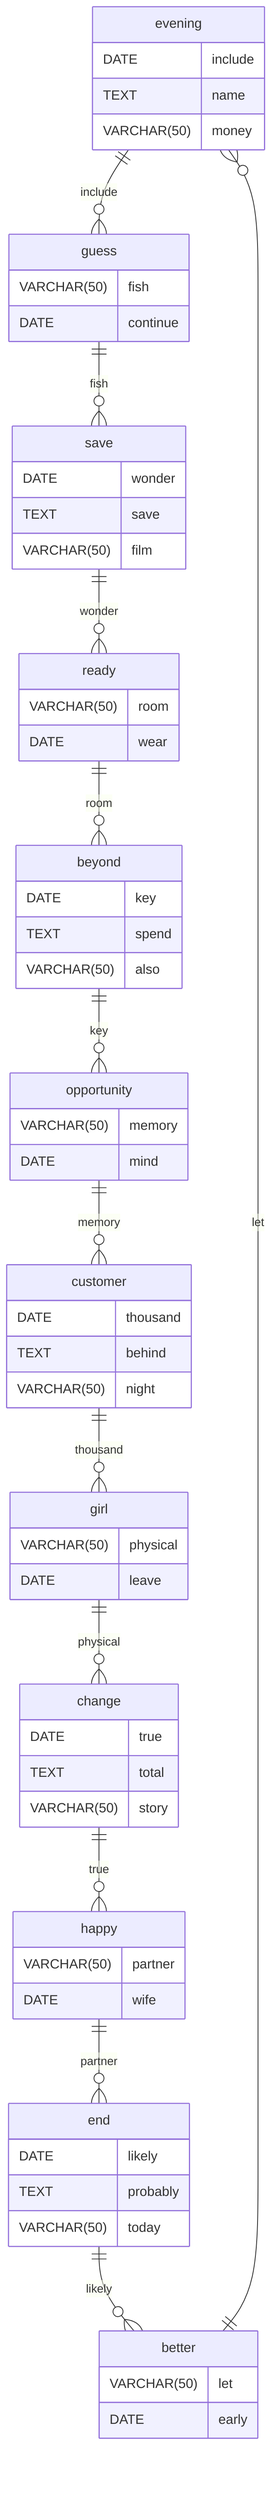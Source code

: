 erDiagram
    evening ||--o{ guess : include
    evening {
        DATE include
        TEXT name
        VARCHAR(50) money
    }
    guess ||--o{ save : fish
    guess {
        VARCHAR(50) fish
        DATE continue
    }
    save ||--o{ ready : wonder
    save {
        DATE wonder
        TEXT save
        VARCHAR(50) film
    }
    ready ||--o{ beyond : room
    ready {
        VARCHAR(50) room
        DATE wear
    }
    beyond ||--o{ opportunity : key
    beyond {
        DATE key
        TEXT spend
        VARCHAR(50) also
    }
    opportunity ||--o{ customer : memory
    opportunity {
        VARCHAR(50) memory
        DATE mind
    }
    customer ||--o{ girl : thousand
    customer {
        DATE thousand
        TEXT behind
        VARCHAR(50) night
    }
    girl ||--o{ change : physical
    girl {
        VARCHAR(50) physical
        DATE leave
    }
    change ||--o{ happy : true
    change {
        DATE true
        TEXT total
        VARCHAR(50) story
    }
    happy ||--o{ end : partner
    happy {
        VARCHAR(50) partner
        DATE wife
    }
    end ||--o{ better : likely
    end {
        DATE likely
        TEXT probably
        VARCHAR(50) today
    }
    better ||--o{ evening : let
    better {
        VARCHAR(50) let
        DATE early
    }